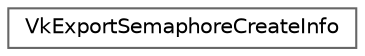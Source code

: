 digraph "类继承关系图"
{
 // LATEX_PDF_SIZE
  bgcolor="transparent";
  edge [fontname=Helvetica,fontsize=10,labelfontname=Helvetica,labelfontsize=10];
  node [fontname=Helvetica,fontsize=10,shape=box,height=0.2,width=0.4];
  rankdir="LR";
  Node0 [id="Node000000",label="VkExportSemaphoreCreateInfo",height=0.2,width=0.4,color="grey40", fillcolor="white", style="filled",URL="$struct_vk_export_semaphore_create_info.html",tooltip=" "];
}

